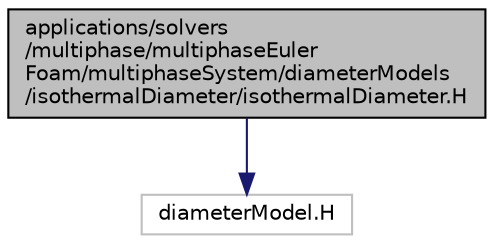 digraph "applications/solvers/multiphase/multiphaseEulerFoam/multiphaseSystem/diameterModels/isothermalDiameter/isothermalDiameter.H"
{
  bgcolor="transparent";
  edge [fontname="Helvetica",fontsize="10",labelfontname="Helvetica",labelfontsize="10"];
  node [fontname="Helvetica",fontsize="10",shape=record];
  Node0 [label="applications/solvers\l/multiphase/multiphaseEuler\lFoam/multiphaseSystem/diameterModels\l/isothermalDiameter/isothermalDiameter.H",height=0.2,width=0.4,color="black", fillcolor="grey75", style="filled", fontcolor="black"];
  Node0 -> Node1 [color="midnightblue",fontsize="10",style="solid",fontname="Helvetica"];
  Node1 [label="diameterModel.H",height=0.2,width=0.4,color="grey75"];
}
